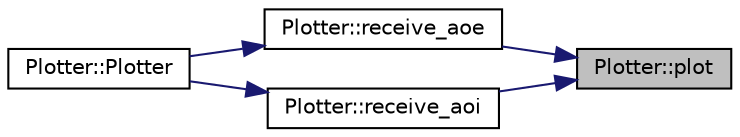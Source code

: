 digraph "Plotter::plot"
{
 // LATEX_PDF_SIZE
  edge [fontname="Helvetica",fontsize="10",labelfontname="Helvetica",labelfontsize="10"];
  node [fontname="Helvetica",fontsize="10",shape=record];
  rankdir="RL";
  Node1 [label="Plotter::plot",height=0.2,width=0.4,color="black", fillcolor="grey75", style="filled", fontcolor="black",tooltip=" "];
  Node1 -> Node2 [dir="back",color="midnightblue",fontsize="10",style="solid",fontname="Helvetica"];
  Node2 [label="Plotter::receive_aoe",height=0.2,width=0.4,color="black", fillcolor="white", style="filled",URL="$classPlotter.html#a7f8fec1b1f38191fa304341eef884f80",tooltip=" "];
  Node2 -> Node3 [dir="back",color="midnightblue",fontsize="10",style="solid",fontname="Helvetica"];
  Node3 [label="Plotter::Plotter",height=0.2,width=0.4,color="black", fillcolor="white", style="filled",URL="$classPlotter.html#aba3be32116013da27655868ed5e49af4",tooltip=" "];
  Node1 -> Node4 [dir="back",color="midnightblue",fontsize="10",style="solid",fontname="Helvetica"];
  Node4 [label="Plotter::receive_aoi",height=0.2,width=0.4,color="black", fillcolor="white", style="filled",URL="$classPlotter.html#a20eef5011ae499bbd488ea04c2aa93c2",tooltip=" "];
  Node4 -> Node3 [dir="back",color="midnightblue",fontsize="10",style="solid",fontname="Helvetica"];
}
